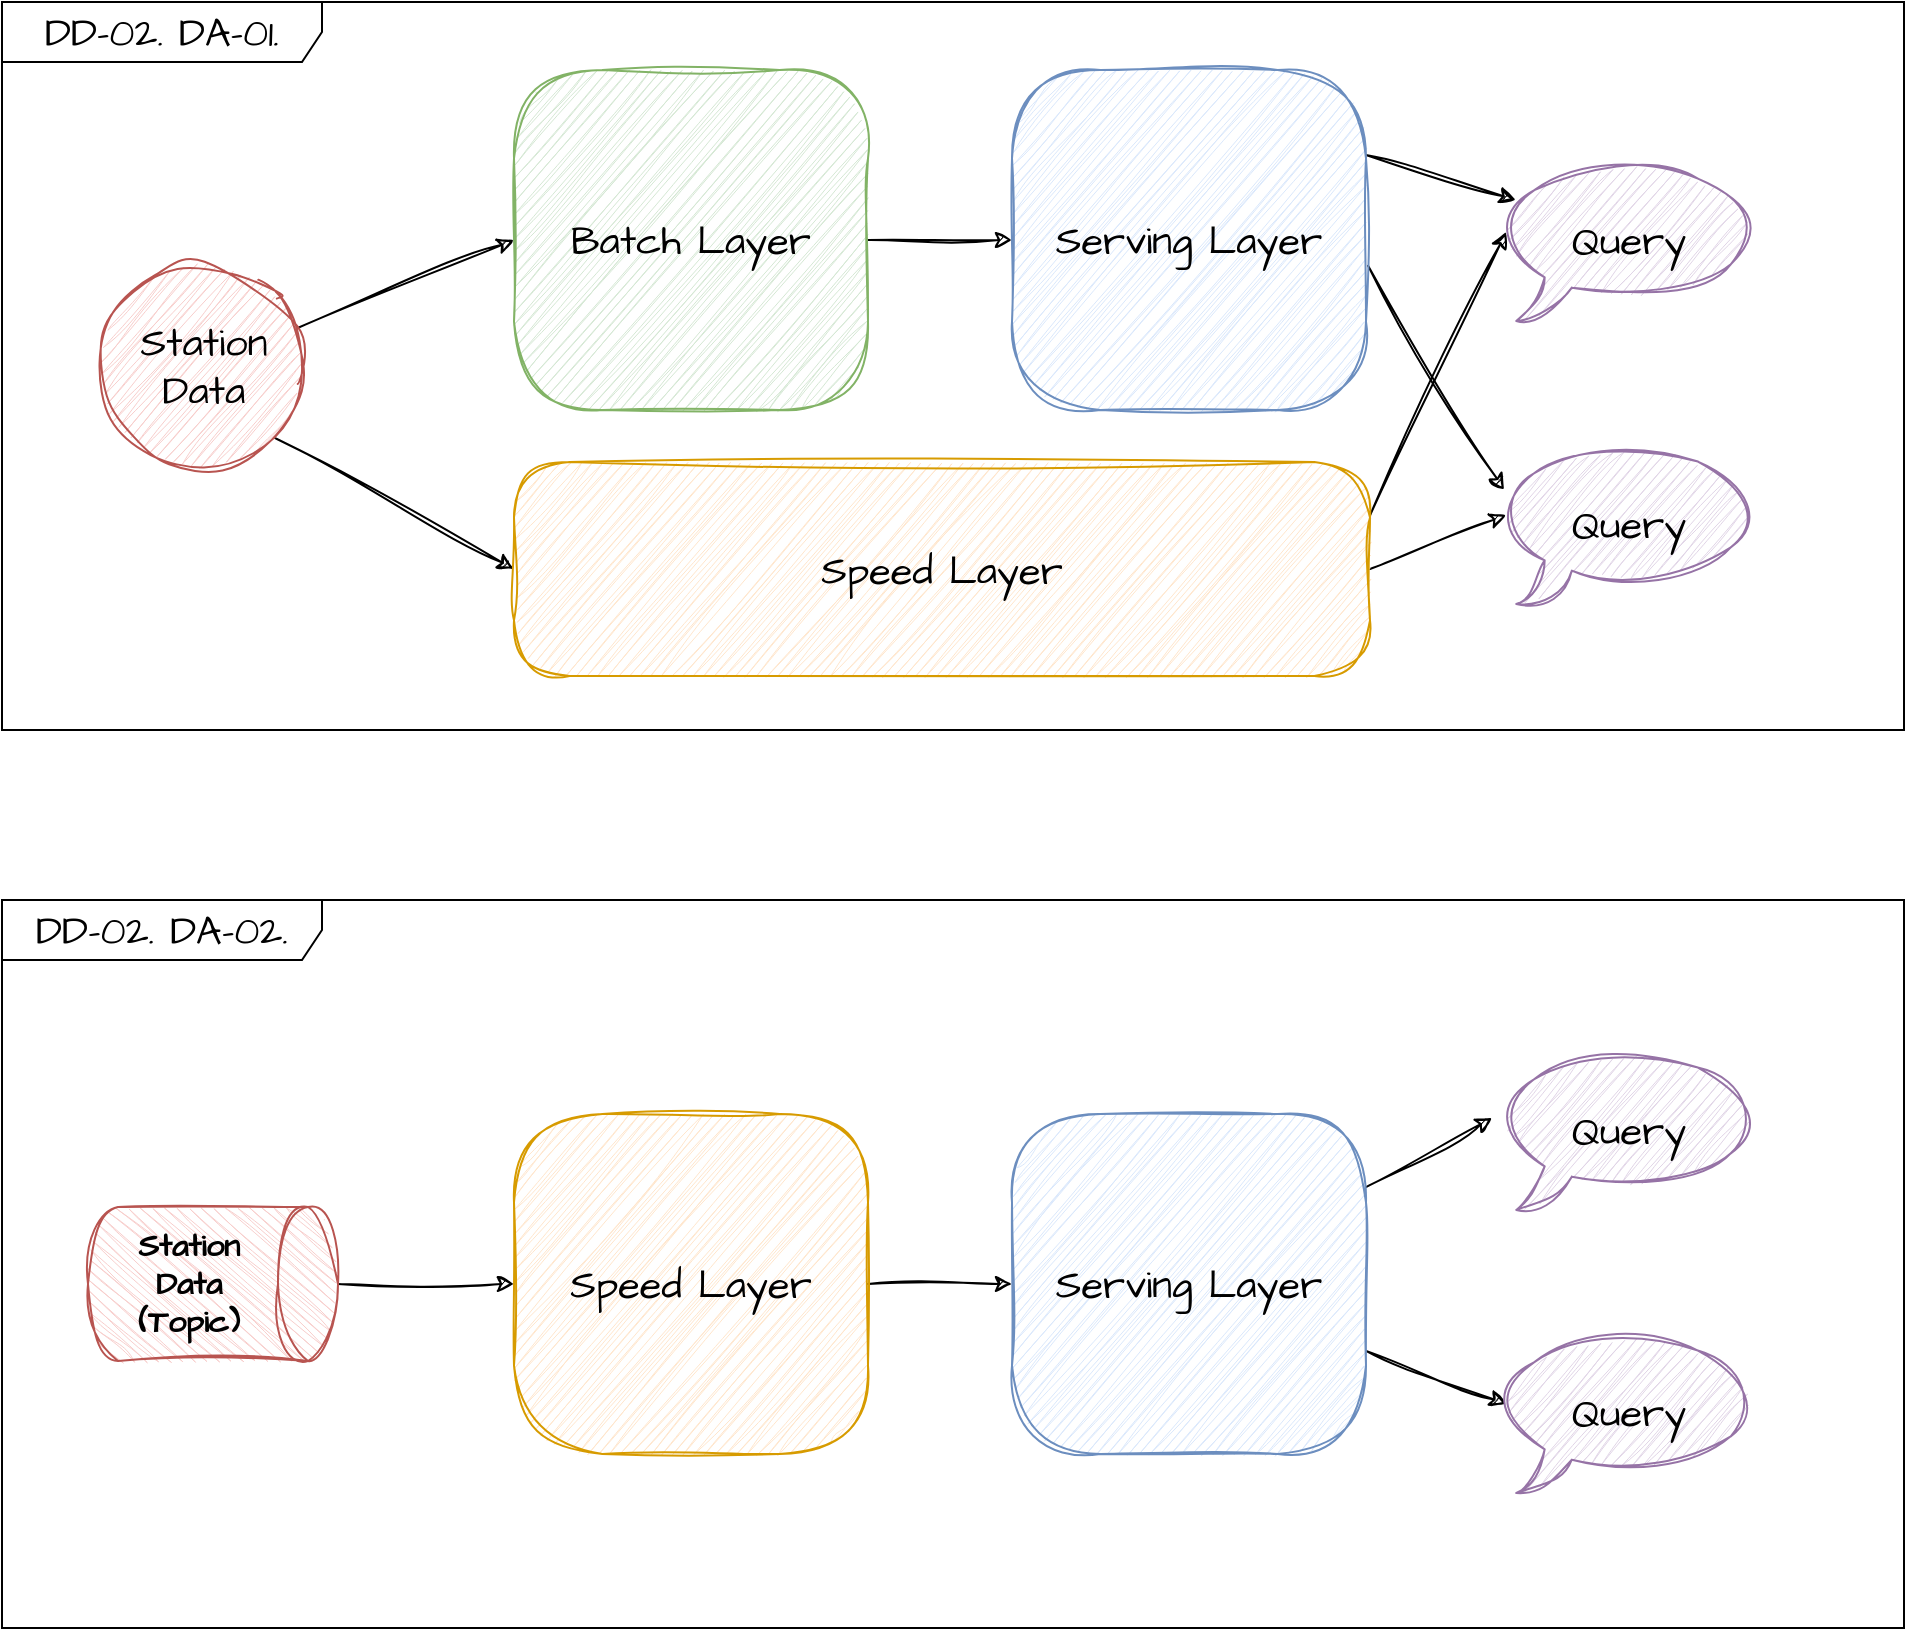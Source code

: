 <mxfile version="21.6.9" type="github">
  <diagram name="페이지-1" id="ALll7OS4bxE84zw_-f1C">
    <mxGraphModel dx="2426" dy="1119" grid="0" gridSize="10" guides="1" tooltips="1" connect="1" arrows="1" fold="1" page="0" pageScale="1" pageWidth="827" pageHeight="1169" math="0" shadow="0">
      <root>
        <mxCell id="0" />
        <mxCell id="1" parent="0" />
        <mxCell id="d6xwitlfHzsWJnK3oZD8-2" value="DD-02. DA-01." style="shape=umlFrame;whiteSpace=wrap;html=1;pointerEvents=0;recursiveResize=0;container=0;collapsible=0;width=160;hachureGap=4;fontFamily=Architects Daughter;fontSource=https%3A%2F%2Ffonts.googleapis.com%2Fcss%3Ffamily%3DArchitects%2BDaughter;fontSize=20;movable=1;resizable=1;rotatable=1;deletable=1;editable=1;locked=0;connectable=1;fillColor=default;" vertex="1" parent="1">
          <mxGeometry x="-88" y="233" width="951" height="364" as="geometry" />
        </mxCell>
        <mxCell id="d6xwitlfHzsWJnK3oZD8-3" value="DD-02. DA-02." style="shape=umlFrame;whiteSpace=wrap;html=1;pointerEvents=0;recursiveResize=0;container=0;collapsible=0;width=160;hachureGap=4;fontFamily=Architects Daughter;fontSource=https%3A%2F%2Ffonts.googleapis.com%2Fcss%3Ffamily%3DArchitects%2BDaughter;fontSize=20;movable=1;resizable=1;rotatable=1;deletable=1;editable=1;locked=0;connectable=1;fillColor=default;" vertex="1" parent="1">
          <mxGeometry x="-88" y="682" width="951" height="364" as="geometry" />
        </mxCell>
        <mxCell id="d6xwitlfHzsWJnK3oZD8-10" style="rounded=0;sketch=1;hachureGap=4;jiggle=2;curveFitting=1;orthogonalLoop=1;jettySize=auto;html=1;entryX=0;entryY=0.5;entryDx=0;entryDy=0;fontFamily=Architects Daughter;fontSource=https%3A%2F%2Ffonts.googleapis.com%2Fcss%3Ffamily%3DArchitects%2BDaughter;fontSize=16;" edge="1" parent="1" source="d6xwitlfHzsWJnK3oZD8-4" target="d6xwitlfHzsWJnK3oZD8-5">
          <mxGeometry relative="1" as="geometry" />
        </mxCell>
        <mxCell id="d6xwitlfHzsWJnK3oZD8-11" style="rounded=0;sketch=1;hachureGap=4;jiggle=2;curveFitting=1;orthogonalLoop=1;jettySize=auto;html=1;exitX=1;exitY=1;exitDx=0;exitDy=0;entryX=0;entryY=0.5;entryDx=0;entryDy=0;fontFamily=Architects Daughter;fontSource=https%3A%2F%2Ffonts.googleapis.com%2Fcss%3Ffamily%3DArchitects%2BDaughter;fontSize=16;" edge="1" parent="1" source="d6xwitlfHzsWJnK3oZD8-4" target="d6xwitlfHzsWJnK3oZD8-6">
          <mxGeometry relative="1" as="geometry" />
        </mxCell>
        <mxCell id="d6xwitlfHzsWJnK3oZD8-4" value="Station&lt;br&gt;Data" style="ellipse;whiteSpace=wrap;html=1;sketch=1;hachureGap=4;jiggle=2;curveFitting=1;fontFamily=Architects Daughter;fontSource=https%3A%2F%2Ffonts.googleapis.com%2Fcss%3Ffamily%3DArchitects%2BDaughter;fontSize=20;fillColor=#f8cecc;strokeColor=#b85450;" vertex="1" parent="1">
          <mxGeometry x="-38.5" y="364" width="102" height="102" as="geometry" />
        </mxCell>
        <mxCell id="d6xwitlfHzsWJnK3oZD8-9" style="edgeStyle=orthogonalEdgeStyle;rounded=0;sketch=1;hachureGap=4;jiggle=2;curveFitting=1;orthogonalLoop=1;jettySize=auto;html=1;entryX=0;entryY=0.5;entryDx=0;entryDy=0;fontFamily=Architects Daughter;fontSource=https%3A%2F%2Ffonts.googleapis.com%2Fcss%3Ffamily%3DArchitects%2BDaughter;fontSize=16;" edge="1" parent="1" source="d6xwitlfHzsWJnK3oZD8-5" target="d6xwitlfHzsWJnK3oZD8-8">
          <mxGeometry relative="1" as="geometry" />
        </mxCell>
        <mxCell id="d6xwitlfHzsWJnK3oZD8-5" value="Batch Layer" style="rounded=1;whiteSpace=wrap;html=1;sketch=1;hachureGap=4;jiggle=2;curveFitting=1;fontFamily=Architects Daughter;fontSource=https%3A%2F%2Ffonts.googleapis.com%2Fcss%3Ffamily%3DArchitects%2BDaughter;fontSize=20;arcSize=26;fillColor=#d5e8d4;strokeColor=#82b366;" vertex="1" parent="1">
          <mxGeometry x="168" y="267" width="177" height="170" as="geometry" />
        </mxCell>
        <mxCell id="d6xwitlfHzsWJnK3oZD8-14" style="rounded=0;sketch=1;hachureGap=4;jiggle=2;curveFitting=1;orthogonalLoop=1;jettySize=auto;html=1;entryX=0.045;entryY=0.45;entryDx=0;entryDy=0;entryPerimeter=0;fontFamily=Architects Daughter;fontSource=https%3A%2F%2Ffonts.googleapis.com%2Fcss%3Ffamily%3DArchitects%2BDaughter;fontSize=16;exitX=1;exitY=0.5;exitDx=0;exitDy=0;" edge="1" parent="1" source="d6xwitlfHzsWJnK3oZD8-6" target="d6xwitlfHzsWJnK3oZD8-13">
          <mxGeometry relative="1" as="geometry" />
        </mxCell>
        <mxCell id="d6xwitlfHzsWJnK3oZD8-15" style="edgeStyle=none;shape=connector;rounded=0;sketch=1;hachureGap=4;jiggle=2;curveFitting=1;orthogonalLoop=1;jettySize=auto;html=1;exitX=1;exitY=0.25;exitDx=0;exitDy=0;entryX=0.045;entryY=0.45;entryDx=0;entryDy=0;entryPerimeter=0;labelBackgroundColor=default;strokeColor=default;fontFamily=Architects Daughter;fontSource=https%3A%2F%2Ffonts.googleapis.com%2Fcss%3Ffamily%3DArchitects%2BDaughter;fontSize=16;fontColor=default;endArrow=classic;" edge="1" parent="1" source="d6xwitlfHzsWJnK3oZD8-6" target="d6xwitlfHzsWJnK3oZD8-12">
          <mxGeometry relative="1" as="geometry" />
        </mxCell>
        <mxCell id="d6xwitlfHzsWJnK3oZD8-6" value="Speed Layer" style="rounded=1;whiteSpace=wrap;html=1;sketch=1;hachureGap=4;jiggle=2;curveFitting=1;fontFamily=Architects Daughter;fontSource=https%3A%2F%2Ffonts.googleapis.com%2Fcss%3Ffamily%3DArchitects%2BDaughter;fontSize=20;arcSize=26;fillColor=#ffe6cc;strokeColor=#d79b00;" vertex="1" parent="1">
          <mxGeometry x="168" y="463" width="428" height="107" as="geometry" />
        </mxCell>
        <mxCell id="d6xwitlfHzsWJnK3oZD8-16" style="edgeStyle=none;shape=connector;rounded=0;sketch=1;hachureGap=4;jiggle=2;curveFitting=1;orthogonalLoop=1;jettySize=auto;html=1;exitX=1.006;exitY=0.576;exitDx=0;exitDy=0;entryX=0.037;entryY=0.296;entryDx=0;entryDy=0;entryPerimeter=0;labelBackgroundColor=default;strokeColor=default;fontFamily=Architects Daughter;fontSource=https%3A%2F%2Ffonts.googleapis.com%2Fcss%3Ffamily%3DArchitects%2BDaughter;fontSize=16;fontColor=default;endArrow=classic;exitPerimeter=0;" edge="1" parent="1" source="d6xwitlfHzsWJnK3oZD8-8" target="d6xwitlfHzsWJnK3oZD8-13">
          <mxGeometry relative="1" as="geometry" />
        </mxCell>
        <mxCell id="d6xwitlfHzsWJnK3oZD8-17" style="edgeStyle=none;shape=connector;rounded=0;sketch=1;hachureGap=4;jiggle=2;curveFitting=1;orthogonalLoop=1;jettySize=auto;html=1;exitX=1;exitY=0.25;exitDx=0;exitDy=0;entryX=0.081;entryY=0.253;entryDx=0;entryDy=0;entryPerimeter=0;labelBackgroundColor=default;strokeColor=default;fontFamily=Architects Daughter;fontSource=https%3A%2F%2Ffonts.googleapis.com%2Fcss%3Ffamily%3DArchitects%2BDaughter;fontSize=16;fontColor=default;endArrow=classic;" edge="1" parent="1" source="d6xwitlfHzsWJnK3oZD8-8" target="d6xwitlfHzsWJnK3oZD8-12">
          <mxGeometry relative="1" as="geometry" />
        </mxCell>
        <mxCell id="d6xwitlfHzsWJnK3oZD8-8" value="Serving Layer" style="rounded=1;whiteSpace=wrap;html=1;sketch=1;hachureGap=4;jiggle=2;curveFitting=1;fontFamily=Architects Daughter;fontSource=https%3A%2F%2Ffonts.googleapis.com%2Fcss%3Ffamily%3DArchitects%2BDaughter;fontSize=20;arcSize=26;fillColor=#dae8fc;strokeColor=#6c8ebf;" vertex="1" parent="1">
          <mxGeometry x="417" y="267" width="177" height="170" as="geometry" />
        </mxCell>
        <mxCell id="d6xwitlfHzsWJnK3oZD8-12" value="Query" style="whiteSpace=wrap;html=1;shape=mxgraph.basic.oval_callout;sketch=1;hachureGap=4;jiggle=2;curveFitting=1;fontFamily=Architects Daughter;fontSource=https%3A%2F%2Ffonts.googleapis.com%2Fcss%3Ffamily%3DArchitects%2BDaughter;fontSize=20;fillColor=#e1d5e7;strokeColor=#9673a6;" vertex="1" parent="1">
          <mxGeometry x="658" y="311.5" width="135" height="81" as="geometry" />
        </mxCell>
        <mxCell id="d6xwitlfHzsWJnK3oZD8-13" value="Query" style="whiteSpace=wrap;html=1;shape=mxgraph.basic.oval_callout;sketch=1;hachureGap=4;jiggle=2;curveFitting=1;fontFamily=Architects Daughter;fontSource=https%3A%2F%2Ffonts.googleapis.com%2Fcss%3Ffamily%3DArchitects%2BDaughter;fontSize=20;fillColor=#e1d5e7;strokeColor=#9673a6;" vertex="1" parent="1">
          <mxGeometry x="658" y="453" width="135" height="81" as="geometry" />
        </mxCell>
        <mxCell id="d6xwitlfHzsWJnK3oZD8-25" style="edgeStyle=none;shape=connector;rounded=0;sketch=1;hachureGap=4;jiggle=2;curveFitting=1;orthogonalLoop=1;jettySize=auto;html=1;entryX=0;entryY=0.5;entryDx=0;entryDy=0;labelBackgroundColor=default;strokeColor=default;fontFamily=Architects Daughter;fontSource=https%3A%2F%2Ffonts.googleapis.com%2Fcss%3Ffamily%3DArchitects%2BDaughter;fontSize=16;fontColor=default;endArrow=classic;" edge="1" parent="1" source="d6xwitlfHzsWJnK3oZD8-19" target="d6xwitlfHzsWJnK3oZD8-20">
          <mxGeometry relative="1" as="geometry" />
        </mxCell>
        <mxCell id="d6xwitlfHzsWJnK3oZD8-19" value="Speed Layer" style="rounded=1;whiteSpace=wrap;html=1;sketch=1;hachureGap=4;jiggle=2;curveFitting=1;fontFamily=Architects Daughter;fontSource=https%3A%2F%2Ffonts.googleapis.com%2Fcss%3Ffamily%3DArchitects%2BDaughter;fontSize=20;arcSize=26;fillColor=#ffe6cc;strokeColor=#d79b00;" vertex="1" parent="1">
          <mxGeometry x="168" y="789" width="177" height="170" as="geometry" />
        </mxCell>
        <mxCell id="d6xwitlfHzsWJnK3oZD8-23" style="edgeStyle=none;shape=connector;rounded=0;sketch=1;hachureGap=4;jiggle=2;curveFitting=1;orthogonalLoop=1;jettySize=auto;html=1;entryX=-0.007;entryY=0.432;entryDx=0;entryDy=0;entryPerimeter=0;labelBackgroundColor=default;strokeColor=default;fontFamily=Architects Daughter;fontSource=https%3A%2F%2Ffonts.googleapis.com%2Fcss%3Ffamily%3DArchitects%2BDaughter;fontSize=16;fontColor=default;endArrow=classic;" edge="1" parent="1" source="d6xwitlfHzsWJnK3oZD8-20" target="d6xwitlfHzsWJnK3oZD8-22">
          <mxGeometry relative="1" as="geometry" />
        </mxCell>
        <mxCell id="d6xwitlfHzsWJnK3oZD8-24" style="edgeStyle=none;shape=connector;rounded=0;sketch=1;hachureGap=4;jiggle=2;curveFitting=1;orthogonalLoop=1;jettySize=auto;html=1;entryX=0.045;entryY=0.45;entryDx=0;entryDy=0;entryPerimeter=0;labelBackgroundColor=default;strokeColor=default;fontFamily=Architects Daughter;fontSource=https%3A%2F%2Ffonts.googleapis.com%2Fcss%3Ffamily%3DArchitects%2BDaughter;fontSize=16;fontColor=default;endArrow=classic;" edge="1" parent="1" source="d6xwitlfHzsWJnK3oZD8-20" target="d6xwitlfHzsWJnK3oZD8-21">
          <mxGeometry relative="1" as="geometry" />
        </mxCell>
        <mxCell id="d6xwitlfHzsWJnK3oZD8-20" value="Serving Layer" style="rounded=1;whiteSpace=wrap;html=1;sketch=1;hachureGap=4;jiggle=2;curveFitting=1;fontFamily=Architects Daughter;fontSource=https%3A%2F%2Ffonts.googleapis.com%2Fcss%3Ffamily%3DArchitects%2BDaughter;fontSize=20;arcSize=26;fillColor=#dae8fc;strokeColor=#6c8ebf;" vertex="1" parent="1">
          <mxGeometry x="417" y="789" width="177" height="170" as="geometry" />
        </mxCell>
        <mxCell id="d6xwitlfHzsWJnK3oZD8-21" value="Query" style="whiteSpace=wrap;html=1;shape=mxgraph.basic.oval_callout;sketch=1;hachureGap=4;jiggle=2;curveFitting=1;fontFamily=Architects Daughter;fontSource=https%3A%2F%2Ffonts.googleapis.com%2Fcss%3Ffamily%3DArchitects%2BDaughter;fontSize=20;fillColor=#e1d5e7;strokeColor=#9673a6;" vertex="1" parent="1">
          <mxGeometry x="658" y="897.5" width="135" height="81" as="geometry" />
        </mxCell>
        <mxCell id="d6xwitlfHzsWJnK3oZD8-22" value="Query" style="whiteSpace=wrap;html=1;shape=mxgraph.basic.oval_callout;sketch=1;hachureGap=4;jiggle=2;curveFitting=1;fontFamily=Architects Daughter;fontSource=https%3A%2F%2Ffonts.googleapis.com%2Fcss%3Ffamily%3DArchitects%2BDaughter;fontSize=20;fillColor=#e1d5e7;strokeColor=#9673a6;" vertex="1" parent="1">
          <mxGeometry x="658" y="756" width="135" height="81" as="geometry" />
        </mxCell>
        <mxCell id="d6xwitlfHzsWJnK3oZD8-33" style="edgeStyle=none;shape=connector;rounded=0;sketch=1;hachureGap=4;jiggle=2;curveFitting=1;orthogonalLoop=1;jettySize=auto;html=1;exitX=0.5;exitY=0;exitDx=0;exitDy=0;exitPerimeter=0;entryX=0;entryY=0.5;entryDx=0;entryDy=0;labelBackgroundColor=default;strokeColor=default;fontFamily=Architects Daughter;fontSource=https%3A%2F%2Ffonts.googleapis.com%2Fcss%3Ffamily%3DArchitects%2BDaughter;fontSize=16;fontColor=default;endArrow=classic;" edge="1" parent="1" source="d6xwitlfHzsWJnK3oZD8-31" target="d6xwitlfHzsWJnK3oZD8-19">
          <mxGeometry relative="1" as="geometry" />
        </mxCell>
        <mxCell id="d6xwitlfHzsWJnK3oZD8-31" value="Station&lt;br&gt;Data&lt;br&gt;(Topic)" style="shape=cylinder3;whiteSpace=wrap;html=1;boundedLbl=1;backgroundOutline=1;size=15;sketch=1;hachureGap=4;jiggle=2;curveFitting=1;fontFamily=Architects Daughter;fontSource=https%3A%2F%2Ffonts.googleapis.com%2Fcss%3Ffamily%3DArchitects%2BDaughter;fontSize=16;direction=south;fillColor=#f8cecc;strokeColor=#b85450;fontStyle=1" vertex="1" parent="1">
          <mxGeometry x="-45" y="835.5" width="125" height="77" as="geometry" />
        </mxCell>
      </root>
    </mxGraphModel>
  </diagram>
</mxfile>

